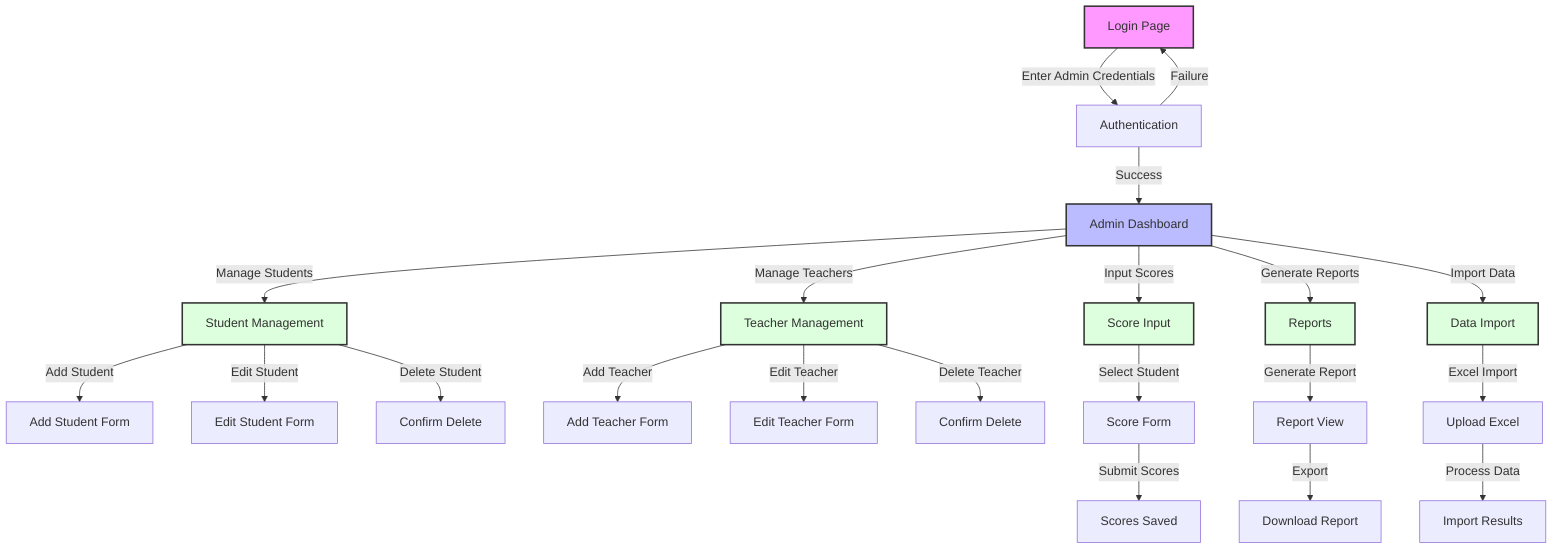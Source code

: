 graph TD
    A[Login Page] -->|Enter Admin Credentials| B[Authentication]
    B -->|Success| C[Admin Dashboard]
    B -->|Failure| A
    
    C -->|Manage Students| D[Student Management]
    C -->|Manage Teachers| E[Teacher Management]
    C -->|Input Scores| F[Score Input]
    C -->|Generate Reports| G[Reports]
    C -->|Import Data| H[Data Import]
    
    D -->|Add Student| D1[Add Student Form]
    D -->|Edit Student| D2[Edit Student Form]
    D -->|Delete Student| D3[Confirm Delete]
    
    E -->|Add Teacher| E1[Add Teacher Form]
    E -->|Edit Teacher| E2[Edit Teacher Form]
    E -->|Delete Teacher| E3[Confirm Delete]
    
    F -->|Select Student| F1[Score Form]
    F1 -->|Submit Scores| F2[Scores Saved]
    
    G -->|Generate Report| G1[Report View]
    G1 -->|Export| G2[Download Report]
    
    H -->|Excel Import| H1[Upload Excel]
    H1 -->|Process Data| H2[Import Results]
    
    style A fill:#f9f,stroke:#333,stroke-width:2px
    style C fill:#bbf,stroke:#333,stroke-width:2px
    style D fill:#dfd,stroke:#333,stroke-width:2px
    style E fill:#dfd,stroke:#333,stroke-width:2px
    style F fill:#dfd,stroke:#333,stroke-width:2px
    style G fill:#dfd,stroke:#333,stroke-width:2px
    style H fill:#dfd,stroke:#333,stroke-width:2px